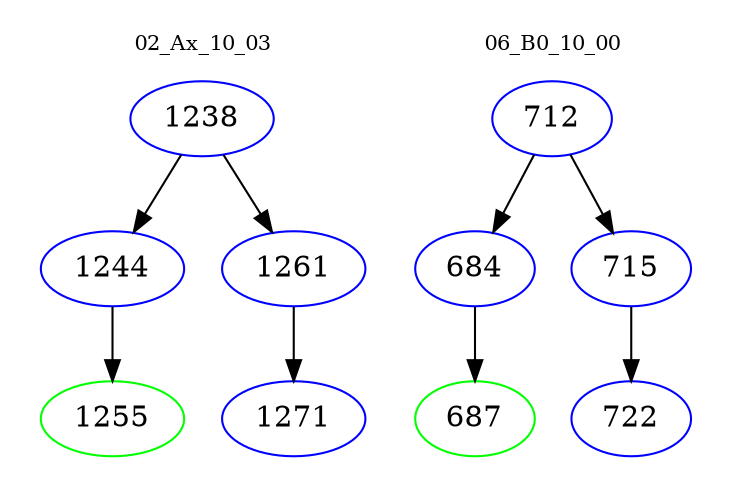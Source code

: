 digraph{
subgraph cluster_0 {
color = white
label = "02_Ax_10_03";
fontsize=10;
T0_1238 [label="1238", color="blue"]
T0_1238 -> T0_1244 [color="black"]
T0_1244 [label="1244", color="blue"]
T0_1244 -> T0_1255 [color="black"]
T0_1255 [label="1255", color="green"]
T0_1238 -> T0_1261 [color="black"]
T0_1261 [label="1261", color="blue"]
T0_1261 -> T0_1271 [color="black"]
T0_1271 [label="1271", color="blue"]
}
subgraph cluster_1 {
color = white
label = "06_B0_10_00";
fontsize=10;
T1_712 [label="712", color="blue"]
T1_712 -> T1_684 [color="black"]
T1_684 [label="684", color="blue"]
T1_684 -> T1_687 [color="black"]
T1_687 [label="687", color="green"]
T1_712 -> T1_715 [color="black"]
T1_715 [label="715", color="blue"]
T1_715 -> T1_722 [color="black"]
T1_722 [label="722", color="blue"]
}
}
